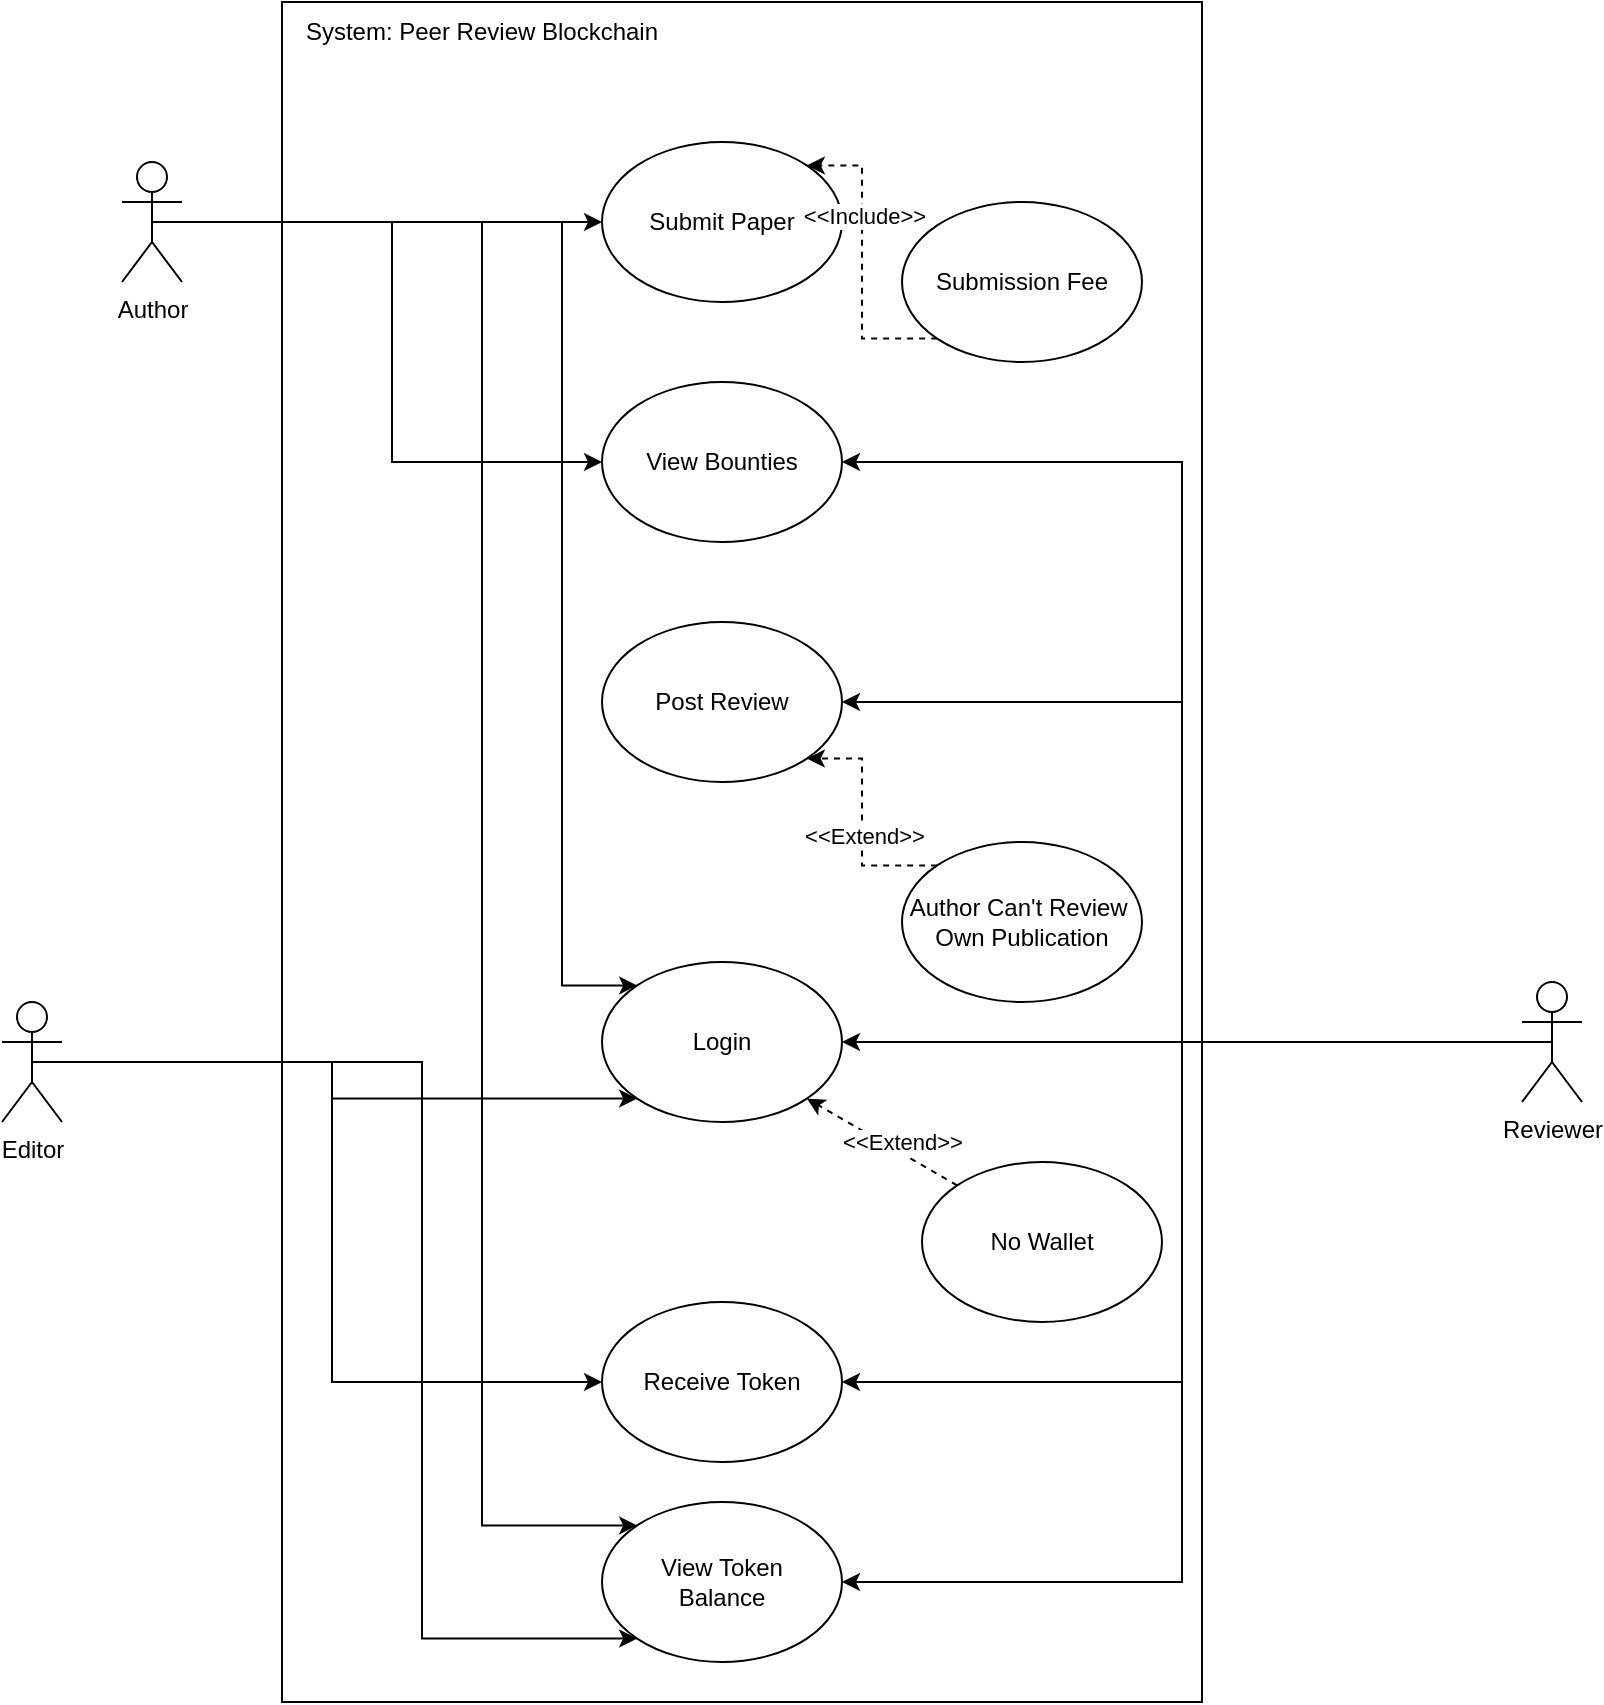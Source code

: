<?xml version="1.0" encoding="UTF-8"?>
<mxfile version="20.3.7" type="device"><diagram id="oH92ZTCoj7J-RazVshwt" name="Page-1"><mxGraphModel dx="1422" dy="729" grid="1" gridSize="10" guides="1" tooltips="1" connect="1" arrows="1" fold="1" page="1" pageScale="1" pageWidth="850" pageHeight="1100" math="0" shadow="0"><root><mxCell id="0"/><mxCell id="1" parent="0"/><mxCell id="87Q3cmocPb8Qsz2tl0q2-1" value="" style="rounded=0;whiteSpace=wrap;html=1;" vertex="1" parent="1"><mxGeometry x="250" y="370" width="460" height="850" as="geometry"/></mxCell><mxCell id="87Q3cmocPb8Qsz2tl0q2-2" value="Submit Paper" style="ellipse;whiteSpace=wrap;html=1;" vertex="1" parent="1"><mxGeometry x="410" y="440" width="120" height="80" as="geometry"/></mxCell><mxCell id="87Q3cmocPb8Qsz2tl0q2-4" style="edgeStyle=orthogonalEdgeStyle;rounded=0;orthogonalLoop=1;jettySize=auto;html=1;exitX=0.5;exitY=0.5;exitDx=0;exitDy=0;exitPerimeter=0;" edge="1" parent="1" source="87Q3cmocPb8Qsz2tl0q2-3" target="87Q3cmocPb8Qsz2tl0q2-2"><mxGeometry relative="1" as="geometry"/></mxCell><mxCell id="87Q3cmocPb8Qsz2tl0q2-10" style="edgeStyle=orthogonalEdgeStyle;rounded=0;orthogonalLoop=1;jettySize=auto;html=1;exitX=0.5;exitY=0.5;exitDx=0;exitDy=0;exitPerimeter=0;entryX=0;entryY=0.5;entryDx=0;entryDy=0;" edge="1" parent="1" source="87Q3cmocPb8Qsz2tl0q2-3" target="87Q3cmocPb8Qsz2tl0q2-5"><mxGeometry relative="1" as="geometry"/></mxCell><mxCell id="87Q3cmocPb8Qsz2tl0q2-30" style="edgeStyle=orthogonalEdgeStyle;rounded=0;orthogonalLoop=1;jettySize=auto;html=1;exitX=0.5;exitY=0.5;exitDx=0;exitDy=0;exitPerimeter=0;entryX=0;entryY=0;entryDx=0;entryDy=0;" edge="1" parent="1" source="87Q3cmocPb8Qsz2tl0q2-3" target="87Q3cmocPb8Qsz2tl0q2-29"><mxGeometry relative="1" as="geometry"><Array as="points"><mxPoint x="350" y="480"/><mxPoint x="350" y="1132"/></Array></mxGeometry></mxCell><mxCell id="87Q3cmocPb8Qsz2tl0q2-36" style="edgeStyle=orthogonalEdgeStyle;rounded=0;orthogonalLoop=1;jettySize=auto;html=1;exitX=0.5;exitY=0.5;exitDx=0;exitDy=0;exitPerimeter=0;entryX=0;entryY=0;entryDx=0;entryDy=0;" edge="1" parent="1" source="87Q3cmocPb8Qsz2tl0q2-3" target="87Q3cmocPb8Qsz2tl0q2-16"><mxGeometry relative="1" as="geometry"><Array as="points"><mxPoint x="390" y="480"/><mxPoint x="390" y="862"/></Array></mxGeometry></mxCell><mxCell id="87Q3cmocPb8Qsz2tl0q2-3" value="Author" style="shape=umlActor;verticalLabelPosition=bottom;verticalAlign=top;html=1;outlineConnect=0;" vertex="1" parent="1"><mxGeometry x="170" y="450" width="30" height="60" as="geometry"/></mxCell><mxCell id="87Q3cmocPb8Qsz2tl0q2-5" value="View Bounties" style="ellipse;whiteSpace=wrap;html=1;" vertex="1" parent="1"><mxGeometry x="410" y="560" width="120" height="80" as="geometry"/></mxCell><mxCell id="87Q3cmocPb8Qsz2tl0q2-7" value="System: Peer Review Blockchain" style="text;html=1;strokeColor=none;fillColor=none;align=center;verticalAlign=middle;whiteSpace=wrap;rounded=0;" vertex="1" parent="1"><mxGeometry x="250" y="370" width="200" height="30" as="geometry"/></mxCell><mxCell id="87Q3cmocPb8Qsz2tl0q2-9" style="edgeStyle=orthogonalEdgeStyle;rounded=0;orthogonalLoop=1;jettySize=auto;html=1;exitX=0.5;exitY=0.5;exitDx=0;exitDy=0;exitPerimeter=0;entryX=1;entryY=0.5;entryDx=0;entryDy=0;" edge="1" parent="1" source="87Q3cmocPb8Qsz2tl0q2-8" target="87Q3cmocPb8Qsz2tl0q2-5"><mxGeometry relative="1" as="geometry"/></mxCell><mxCell id="87Q3cmocPb8Qsz2tl0q2-12" style="edgeStyle=orthogonalEdgeStyle;rounded=0;orthogonalLoop=1;jettySize=auto;html=1;exitX=0.5;exitY=0.5;exitDx=0;exitDy=0;exitPerimeter=0;entryX=1;entryY=0.5;entryDx=0;entryDy=0;" edge="1" parent="1" source="87Q3cmocPb8Qsz2tl0q2-8" target="87Q3cmocPb8Qsz2tl0q2-11"><mxGeometry relative="1" as="geometry"/></mxCell><mxCell id="87Q3cmocPb8Qsz2tl0q2-23" style="edgeStyle=orthogonalEdgeStyle;rounded=0;orthogonalLoop=1;jettySize=auto;html=1;exitX=0.5;exitY=0.5;exitDx=0;exitDy=0;exitPerimeter=0;entryX=1;entryY=0.5;entryDx=0;entryDy=0;" edge="1" parent="1" source="87Q3cmocPb8Qsz2tl0q2-8" target="87Q3cmocPb8Qsz2tl0q2-22"><mxGeometry relative="1" as="geometry"/></mxCell><mxCell id="87Q3cmocPb8Qsz2tl0q2-33" style="edgeStyle=orthogonalEdgeStyle;rounded=0;orthogonalLoop=1;jettySize=auto;html=1;exitX=0.5;exitY=0.5;exitDx=0;exitDy=0;exitPerimeter=0;entryX=1;entryY=0.5;entryDx=0;entryDy=0;" edge="1" parent="1" source="87Q3cmocPb8Qsz2tl0q2-8" target="87Q3cmocPb8Qsz2tl0q2-29"><mxGeometry relative="1" as="geometry"/></mxCell><mxCell id="87Q3cmocPb8Qsz2tl0q2-34" style="edgeStyle=orthogonalEdgeStyle;rounded=0;orthogonalLoop=1;jettySize=auto;html=1;exitX=0.5;exitY=0.5;exitDx=0;exitDy=0;exitPerimeter=0;entryX=1;entryY=0.5;entryDx=0;entryDy=0;" edge="1" parent="1" source="87Q3cmocPb8Qsz2tl0q2-8" target="87Q3cmocPb8Qsz2tl0q2-16"><mxGeometry relative="1" as="geometry"/></mxCell><mxCell id="87Q3cmocPb8Qsz2tl0q2-8" value="Reviewer" style="shape=umlActor;verticalLabelPosition=bottom;verticalAlign=top;html=1;outlineConnect=0;" vertex="1" parent="1"><mxGeometry x="870" y="860" width="30" height="60" as="geometry"/></mxCell><mxCell id="87Q3cmocPb8Qsz2tl0q2-11" value="Post Review" style="ellipse;whiteSpace=wrap;html=1;" vertex="1" parent="1"><mxGeometry x="410" y="680" width="120" height="80" as="geometry"/></mxCell><mxCell id="87Q3cmocPb8Qsz2tl0q2-14" style="edgeStyle=orthogonalEdgeStyle;rounded=0;orthogonalLoop=1;jettySize=auto;html=1;exitX=0;exitY=0;exitDx=0;exitDy=0;entryX=1;entryY=1;entryDx=0;entryDy=0;dashed=1;" edge="1" parent="1" source="87Q3cmocPb8Qsz2tl0q2-13" target="87Q3cmocPb8Qsz2tl0q2-11"><mxGeometry relative="1" as="geometry"><Array as="points"><mxPoint x="540" y="802"/><mxPoint x="540" y="748"/></Array></mxGeometry></mxCell><mxCell id="87Q3cmocPb8Qsz2tl0q2-15" value="&amp;lt;&amp;lt;Extend&amp;gt;&amp;gt;" style="edgeLabel;html=1;align=center;verticalAlign=middle;resizable=0;points=[];" vertex="1" connectable="0" parent="87Q3cmocPb8Qsz2tl0q2-14"><mxGeometry x="-0.118" y="-1" relative="1" as="geometry"><mxPoint as="offset"/></mxGeometry></mxCell><mxCell id="87Q3cmocPb8Qsz2tl0q2-13" value="Author Can't Review&amp;nbsp;&lt;br&gt;Own Publication" style="ellipse;whiteSpace=wrap;html=1;" vertex="1" parent="1"><mxGeometry x="560" y="790" width="120" height="80" as="geometry"/></mxCell><mxCell id="87Q3cmocPb8Qsz2tl0q2-16" value="Login" style="ellipse;whiteSpace=wrap;html=1;" vertex="1" parent="1"><mxGeometry x="410" y="850" width="120" height="80" as="geometry"/></mxCell><mxCell id="87Q3cmocPb8Qsz2tl0q2-18" value="No Wallet" style="ellipse;whiteSpace=wrap;html=1;" vertex="1" parent="1"><mxGeometry x="570" y="950" width="120" height="80" as="geometry"/></mxCell><mxCell id="87Q3cmocPb8Qsz2tl0q2-19" value="" style="endArrow=classic;html=1;rounded=0;dashed=1;entryX=1;entryY=1;entryDx=0;entryDy=0;exitX=0;exitY=0;exitDx=0;exitDy=0;" edge="1" parent="1" source="87Q3cmocPb8Qsz2tl0q2-18" target="87Q3cmocPb8Qsz2tl0q2-16"><mxGeometry width="50" height="50" relative="1" as="geometry"><mxPoint x="400" y="1100" as="sourcePoint"/><mxPoint x="450" y="1050" as="targetPoint"/></mxGeometry></mxCell><mxCell id="87Q3cmocPb8Qsz2tl0q2-20" value="&amp;lt;&amp;lt;Extend&amp;gt;&amp;gt;" style="edgeLabel;html=1;align=center;verticalAlign=middle;resizable=0;points=[];" vertex="1" connectable="0" parent="87Q3cmocPb8Qsz2tl0q2-19"><mxGeometry x="0.479" y="-2" relative="1" as="geometry"><mxPoint x="27" y="12" as="offset"/></mxGeometry></mxCell><mxCell id="87Q3cmocPb8Qsz2tl0q2-24" style="edgeStyle=orthogonalEdgeStyle;rounded=0;orthogonalLoop=1;jettySize=auto;html=1;exitX=0.5;exitY=0.5;exitDx=0;exitDy=0;exitPerimeter=0;entryX=0;entryY=0.5;entryDx=0;entryDy=0;" edge="1" parent="1" source="87Q3cmocPb8Qsz2tl0q2-21" target="87Q3cmocPb8Qsz2tl0q2-22"><mxGeometry relative="1" as="geometry"/></mxCell><mxCell id="87Q3cmocPb8Qsz2tl0q2-31" style="edgeStyle=orthogonalEdgeStyle;rounded=0;orthogonalLoop=1;jettySize=auto;html=1;exitX=0.5;exitY=0.5;exitDx=0;exitDy=0;exitPerimeter=0;entryX=0;entryY=1;entryDx=0;entryDy=0;" edge="1" parent="1" source="87Q3cmocPb8Qsz2tl0q2-21" target="87Q3cmocPb8Qsz2tl0q2-29"><mxGeometry relative="1" as="geometry"><Array as="points"><mxPoint x="320" y="900"/><mxPoint x="320" y="1188"/></Array></mxGeometry></mxCell><mxCell id="87Q3cmocPb8Qsz2tl0q2-35" style="edgeStyle=orthogonalEdgeStyle;rounded=0;orthogonalLoop=1;jettySize=auto;html=1;exitX=0.5;exitY=0.5;exitDx=0;exitDy=0;exitPerimeter=0;entryX=0;entryY=1;entryDx=0;entryDy=0;" edge="1" parent="1" source="87Q3cmocPb8Qsz2tl0q2-21" target="87Q3cmocPb8Qsz2tl0q2-16"><mxGeometry relative="1" as="geometry"/></mxCell><mxCell id="87Q3cmocPb8Qsz2tl0q2-21" value="Editor" style="shape=umlActor;verticalLabelPosition=bottom;verticalAlign=top;html=1;outlineConnect=0;" vertex="1" parent="1"><mxGeometry x="110" y="870" width="30" height="60" as="geometry"/></mxCell><mxCell id="87Q3cmocPb8Qsz2tl0q2-22" value="Receive Token" style="ellipse;whiteSpace=wrap;html=1;" vertex="1" parent="1"><mxGeometry x="410" y="1020" width="120" height="80" as="geometry"/></mxCell><mxCell id="87Q3cmocPb8Qsz2tl0q2-27" style="edgeStyle=orthogonalEdgeStyle;rounded=0;orthogonalLoop=1;jettySize=auto;html=1;exitX=0;exitY=1;exitDx=0;exitDy=0;entryX=1;entryY=0;entryDx=0;entryDy=0;dashed=1;" edge="1" parent="1" source="87Q3cmocPb8Qsz2tl0q2-25" target="87Q3cmocPb8Qsz2tl0q2-2"><mxGeometry relative="1" as="geometry"/></mxCell><mxCell id="87Q3cmocPb8Qsz2tl0q2-28" value="&amp;lt;&amp;lt;Include&amp;gt;&amp;gt;" style="edgeLabel;html=1;align=center;verticalAlign=middle;resizable=0;points=[];" vertex="1" connectable="0" parent="87Q3cmocPb8Qsz2tl0q2-27"><mxGeometry x="0.308" y="-1" relative="1" as="geometry"><mxPoint as="offset"/></mxGeometry></mxCell><mxCell id="87Q3cmocPb8Qsz2tl0q2-25" value="Submission Fee" style="ellipse;whiteSpace=wrap;html=1;" vertex="1" parent="1"><mxGeometry x="560" y="470" width="120" height="80" as="geometry"/></mxCell><mxCell id="87Q3cmocPb8Qsz2tl0q2-29" value="View Token&lt;br&gt;Balance" style="ellipse;whiteSpace=wrap;html=1;" vertex="1" parent="1"><mxGeometry x="410" y="1120" width="120" height="80" as="geometry"/></mxCell></root></mxGraphModel></diagram></mxfile>